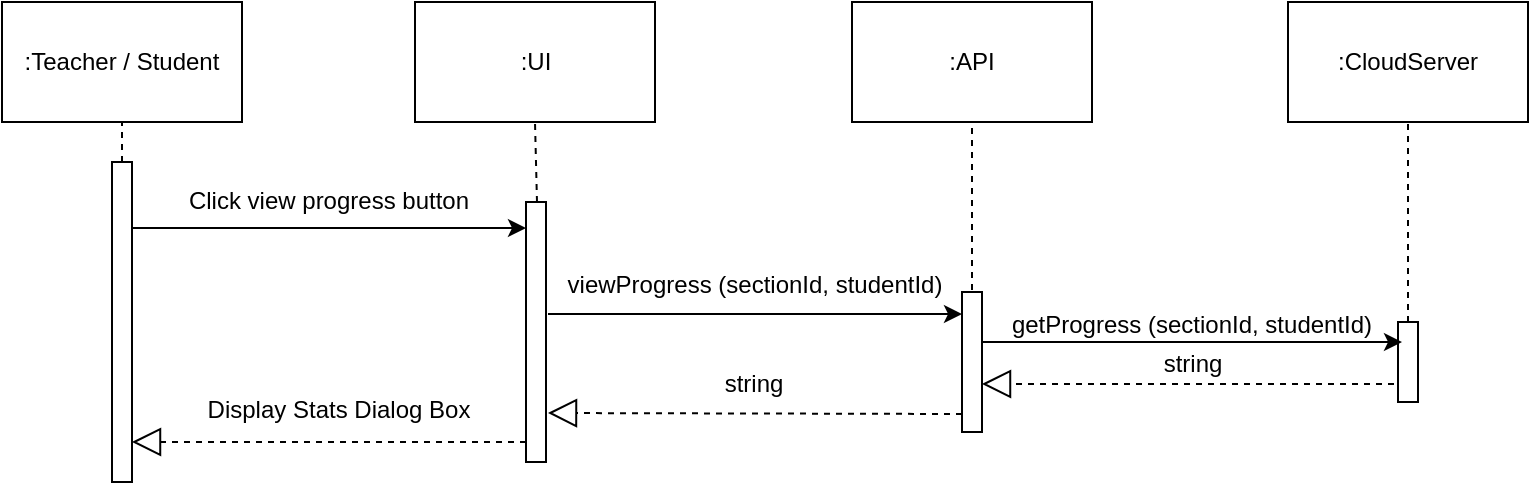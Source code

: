 <mxfile version="10.6.7" type="google"><diagram id="8djq8lXZJ-u5uqTMD6KN" name="Page-1"><mxGraphModel dx="840" dy="452" grid="1" gridSize="10" guides="1" tooltips="1" connect="1" arrows="1" fold="1" page="1" pageScale="1" pageWidth="850" pageHeight="1100" math="0" shadow="0"><root><mxCell id="0"/><mxCell id="1" parent="0"/><mxCell id="Wti2TaiFhIJodisEwEOo-2" value="" style="endArrow=none;dashed=1;html=1;entryX=0.5;entryY=1;entryDx=0;entryDy=0;" parent="1" target="Wti2TaiFhIJodisEwEOo-3" edge="1"><mxGeometry width="50" height="50" relative="1" as="geometry"><mxPoint x="260" y="190" as="sourcePoint"/><mxPoint x="259.5" y="160" as="targetPoint"/></mxGeometry></mxCell><mxCell id="Wti2TaiFhIJodisEwEOo-3" value=":Teacher / Student" style="rounded=0;whiteSpace=wrap;html=1;" parent="1" vertex="1"><mxGeometry x="200" y="110" width="120" height="60" as="geometry"/></mxCell><mxCell id="Wti2TaiFhIJodisEwEOo-4" value="" style="html=1;points=[];perimeter=orthogonalPerimeter;" parent="1" vertex="1"><mxGeometry x="255" y="190" width="10" height="160" as="geometry"/></mxCell><mxCell id="Wti2TaiFhIJodisEwEOo-5" value=":UI&lt;br&gt;" style="rounded=0;whiteSpace=wrap;html=1;" parent="1" vertex="1"><mxGeometry x="406.5" y="110" width="120" height="60" as="geometry"/></mxCell><mxCell id="Wti2TaiFhIJodisEwEOo-6" value="" style="endArrow=none;dashed=1;html=1;entryX=0.5;entryY=1;entryDx=0;entryDy=0;" parent="1" target="Wti2TaiFhIJodisEwEOo-5" edge="1"><mxGeometry width="50" height="50" relative="1" as="geometry"><mxPoint x="467.5" y="210" as="sourcePoint"/><mxPoint x="466.5" y="200" as="targetPoint"/></mxGeometry></mxCell><mxCell id="Wti2TaiFhIJodisEwEOo-7" value="" style="html=1;points=[];perimeter=orthogonalPerimeter;" parent="1" vertex="1"><mxGeometry x="462" y="210" width="10" height="130" as="geometry"/></mxCell><mxCell id="Wti2TaiFhIJodisEwEOo-8" value=":API&lt;br&gt;" style="rounded=0;whiteSpace=wrap;html=1;" parent="1" vertex="1"><mxGeometry x="625" y="110" width="120" height="60" as="geometry"/></mxCell><mxCell id="Wti2TaiFhIJodisEwEOo-9" value="" style="endArrow=none;dashed=1;html=1;entryX=0.5;entryY=1;entryDx=0;entryDy=0;" parent="1" edge="1"><mxGeometry width="50" height="50" relative="1" as="geometry"><mxPoint x="685" y="260" as="sourcePoint"/><mxPoint x="685" y="170" as="targetPoint"/></mxGeometry></mxCell><mxCell id="Wti2TaiFhIJodisEwEOo-11" value="" style="endArrow=classic;html=1;fontSize=12;" parent="1" edge="1"><mxGeometry width="50" height="50" relative="1" as="geometry"><mxPoint x="473" y="266" as="sourcePoint"/><mxPoint x="680" y="266" as="targetPoint"/></mxGeometry></mxCell><mxCell id="Wti2TaiFhIJodisEwEOo-12" value="viewProgress (sectionId, studentId)" style="text;align=center;fontStyle=0;verticalAlign=middle;spacingLeft=3;spacingRight=3;strokeColor=none;rotatable=0;points=[[0,0.5],[1,0.5]];portConstraint=eastwest;fontSize=12;" parent="1" vertex="1"><mxGeometry x="536.5" y="250" width="80" as="geometry"/></mxCell><mxCell id="Wti2TaiFhIJodisEwEOo-14" value=":CloudServer&lt;br&gt;" style="rounded=0;whiteSpace=wrap;html=1;" parent="1" vertex="1"><mxGeometry x="843" y="110" width="120" height="60" as="geometry"/></mxCell><mxCell id="Wti2TaiFhIJodisEwEOo-15" value="" style="endArrow=none;dashed=1;html=1;entryX=0.5;entryY=1;entryDx=0;entryDy=0;" parent="1" source="Wti2TaiFhIJodisEwEOo-20" target="Wti2TaiFhIJodisEwEOo-14" edge="1"><mxGeometry width="50" height="50" relative="1" as="geometry"><mxPoint x="903" y="470" as="sourcePoint"/><mxPoint x="944" y="204.5" as="targetPoint"/></mxGeometry></mxCell><mxCell id="Wti2TaiFhIJodisEwEOo-16" value="string" style="text;html=1;strokeColor=none;fillColor=none;align=center;verticalAlign=middle;whiteSpace=wrap;rounded=0;" parent="1" vertex="1"><mxGeometry x="517" y="291" width="118" height="20" as="geometry"/></mxCell><mxCell id="Wti2TaiFhIJodisEwEOo-17" value="" style="endArrow=block;dashed=1;endFill=0;endSize=12;html=1;" parent="1" edge="1"><mxGeometry width="160" relative="1" as="geometry"><mxPoint x="680" y="316" as="sourcePoint"/><mxPoint x="473" y="315.5" as="targetPoint"/></mxGeometry></mxCell><mxCell id="Wti2TaiFhIJodisEwEOo-18" value="&lt;span&gt;Display Stats Dialog Box&lt;br&gt;&lt;br&gt;&lt;/span&gt;" style="text;html=1;strokeColor=none;fillColor=none;align=center;verticalAlign=middle;whiteSpace=wrap;rounded=0;" parent="1" vertex="1"><mxGeometry x="290" y="311" width="157" height="20" as="geometry"/></mxCell><mxCell id="Wti2TaiFhIJodisEwEOo-19" value="" style="endArrow=block;dashed=1;endFill=0;endSize=12;html=1;" parent="1" edge="1"><mxGeometry width="160" relative="1" as="geometry"><mxPoint x="462" y="330" as="sourcePoint"/><mxPoint x="265" y="330" as="targetPoint"/></mxGeometry></mxCell><mxCell id="Wti2TaiFhIJodisEwEOo-20" value="" style="html=1;points=[];perimeter=orthogonalPerimeter;" parent="1" vertex="1"><mxGeometry x="898" y="270" width="10" height="40" as="geometry"/></mxCell><mxCell id="Wti2TaiFhIJodisEwEOo-21" value="" style="endArrow=classic;html=1;fontSize=12;" parent="1" edge="1"><mxGeometry width="50" height="50" relative="1" as="geometry"><mxPoint x="690" y="280" as="sourcePoint"/><mxPoint x="900" y="280" as="targetPoint"/></mxGeometry></mxCell><mxCell id="Wti2TaiFhIJodisEwEOo-22" value="getProgress (sectionId, studentId)" style="text;align=center;fontStyle=0;verticalAlign=middle;spacingLeft=3;spacingRight=3;strokeColor=none;rotatable=0;points=[[0,0.5],[1,0.5]];portConstraint=eastwest;fontSize=12;" parent="1" vertex="1"><mxGeometry x="755" y="270" width="80" as="geometry"/></mxCell><mxCell id="Wti2TaiFhIJodisEwEOo-23" value="string" style="text;html=1;strokeColor=none;fillColor=none;align=center;verticalAlign=middle;whiteSpace=wrap;rounded=0;" parent="1" vertex="1"><mxGeometry x="771.5" y="283" width="47" height="16" as="geometry"/></mxCell><mxCell id="Wti2TaiFhIJodisEwEOo-24" value="" style="endArrow=block;dashed=1;endFill=0;endSize=12;html=1;" parent="1" source="Wti2TaiFhIJodisEwEOo-10" edge="1"><mxGeometry width="160" relative="1" as="geometry"><mxPoint x="978" y="303" as="sourcePoint"/><mxPoint x="690" y="303" as="targetPoint"/></mxGeometry></mxCell><mxCell id="Wti2TaiFhIJodisEwEOo-25" value="" style="endArrow=classic;html=1;fontSize=12;" parent="1" edge="1"><mxGeometry width="50" height="50" relative="1" as="geometry"><mxPoint x="265" y="223" as="sourcePoint"/><mxPoint x="462" y="223" as="targetPoint"/></mxGeometry></mxCell><mxCell id="Wti2TaiFhIJodisEwEOo-26" value="Click view progress button" style="text;align=center;fontStyle=0;verticalAlign=middle;spacingLeft=3;spacingRight=3;strokeColor=none;rotatable=0;points=[[0,0.5],[1,0.5]];portConstraint=eastwest;fontSize=12;" parent="1" vertex="1"><mxGeometry x="323.5" y="208" width="80" as="geometry"/></mxCell><mxCell id="Wti2TaiFhIJodisEwEOo-10" value="" style="html=1;points=[];perimeter=orthogonalPerimeter;" parent="1" vertex="1"><mxGeometry x="680" y="255" width="10" height="70" as="geometry"/></mxCell><mxCell id="Wti2TaiFhIJodisEwEOo-37" value="" style="endArrow=block;dashed=1;endFill=0;endSize=12;html=1;exitX=-0.2;exitY=0.775;exitDx=0;exitDy=0;exitPerimeter=0;" parent="1" source="Wti2TaiFhIJodisEwEOo-20" target="Wti2TaiFhIJodisEwEOo-10" edge="1"><mxGeometry width="160" relative="1" as="geometry"><mxPoint x="890" y="303" as="sourcePoint"/><mxPoint x="690" y="303" as="targetPoint"/></mxGeometry></mxCell></root></mxGraphModel></diagram></mxfile>